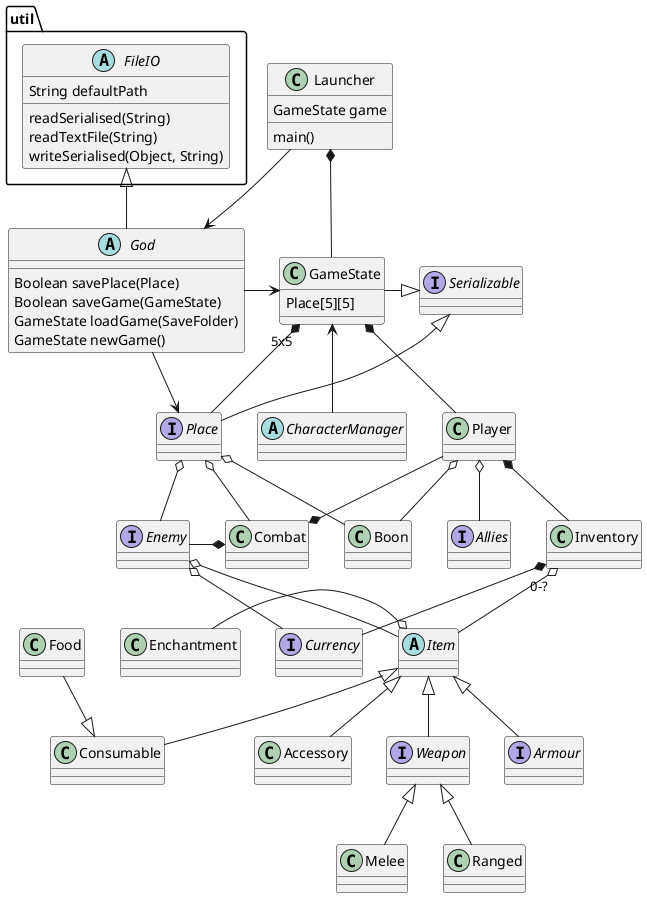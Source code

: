 @startuml
'https://plantuml.com/class-diagram

class Launcher {
    main()
    GameState game
}
class GameState {
    Place[5][5]
}
abstract class God {
    Boolean savePlace(Place)
    Boolean saveGame(GameState)
    GameState loadGame(SaveFolder)
    GameState newGame()
}
abstract class util.FileIO {
    String defaultPath
    readSerialised(String)
    readTextFile(String)
    writeSerialised(Object, String)
}
abstract class CharacterManager {

}
class Player {

}
Interface Allies {

}
class Inventory {

}
Interface Place {

}
Abstract Class Item{

}
interface Weapon{

}
class Melee{

}
class Ranged{

}
interface Armour{

}
class Consumable{

}
class Accessory{

}
class Enchantment{

}
interface Currency{

}
class Food {

}
interface Enemy{

}
class Combat {

}
class Boon {

}
interface Serializable {
}
Launcher --> God
Launcher *-- GameState
util.FileIO <|-- God
God -> Place
God -> GameState
GameState <-- CharacterManager
GameState *-- Player
Player o-- Allies
Player *-- Inventory
GameState "5x5" *-- Place
Inventory "0-?" o-- Item
Item <|-- Weapon
Weapon <|-- Melee
Weapon <|-- Ranged
Item <|-- Armour
Item <|-- Consumable
Item <|-- Accessory
Food --|> Consumable
Enchantment -o Item
Inventory *- Currency
Enemy o-- Currency
Enemy o- Item
Place o-- Enemy
Serializable <|- Place
GameState -|> Serializable
'GameState <-- Combat
Place o-- Combat
Player -* Combat
Combat *- Enemy
Player o-- Boon
Place o-- Boon

@enduml